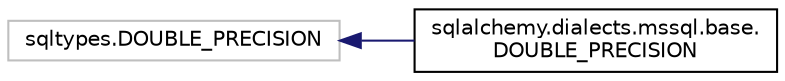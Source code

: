 digraph "Graphical Class Hierarchy"
{
 // LATEX_PDF_SIZE
  edge [fontname="Helvetica",fontsize="10",labelfontname="Helvetica",labelfontsize="10"];
  node [fontname="Helvetica",fontsize="10",shape=record];
  rankdir="LR";
  Node3662 [label="sqltypes.DOUBLE_PRECISION",height=0.2,width=0.4,color="grey75", fillcolor="white", style="filled",tooltip=" "];
  Node3662 -> Node0 [dir="back",color="midnightblue",fontsize="10",style="solid",fontname="Helvetica"];
  Node0 [label="sqlalchemy.dialects.mssql.base.\lDOUBLE_PRECISION",height=0.2,width=0.4,color="black", fillcolor="white", style="filled",URL="$classsqlalchemy_1_1dialects_1_1mssql_1_1base_1_1DOUBLE__PRECISION.html",tooltip=" "];
}
